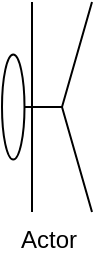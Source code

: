 <mxfile version="24.7.7">
  <diagram name="Página-1" id="z4BAccATxpldHNrwmR1S">
    <mxGraphModel dx="880" dy="468" grid="1" gridSize="10" guides="1" tooltips="1" connect="1" arrows="1" fold="1" page="1" pageScale="1" pageWidth="827" pageHeight="1169" math="0" shadow="0">
      <root>
        <mxCell id="0" />
        <mxCell id="1" parent="0" />
        <mxCell id="UGT4NGqu7C6gHvv6oiy_-1" value="Actor" style="shape=umlActor;verticalLabelPosition=bottom;verticalAlign=top;html=1;outlineConnect=0;direction=north;" vertex="1" parent="1">
          <mxGeometry x="430" y="130" width="45" height="105" as="geometry" />
        </mxCell>
      </root>
    </mxGraphModel>
  </diagram>
</mxfile>
